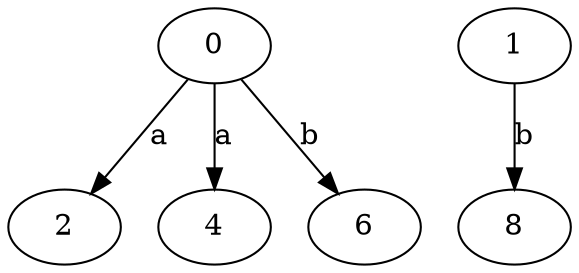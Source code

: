 strict digraph  {
2;
4;
0;
6;
1;
8;
0 -> 2  [label=a];
0 -> 4  [label=a];
0 -> 6  [label=b];
1 -> 8  [label=b];
}
